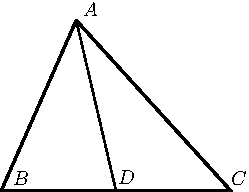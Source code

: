 import graph; size(4.05cm); real lsf=0.5; pen dps=linewidth(0.7)+fontsize(10); defaultpen(dps); pen ds=black; real xmin=-7.922654341301322,xmax=26.343474057581194,ymin=-14.372822671784714,ymax=8.051712629732851; 
pair B=(-2.52843622753421,-1.9661210101203501), C=(2.660287862851298,-1.9661210101203501), A=(-0.8331105346359746,1.8868919282847216), D=(0.065925817658544,-1.9661210101203501); 
draw(B--A,linewidth(1.2)); draw(A--C,linewidth(1.2)); draw(B--C,linewidth(1.2)); draw(A--D,linewidth(0.8)); 
dot(B,linewidth(1.pt)+ds); label("$B$",(-2.3229422041526058,-1.8890607513522557),NE*lsf); dot(C,linewidth(1.pt)+ds); label("$C$",(2.608914357005897,-1.8890607513522557),NE*lsf); dot(A,linewidth(1.pt)+ds); label("$A$",(-0.7303635229451725,1.938265434130124),NE*lsf); dot(D,linewidth(1.pt)+ds); label("$D$",(0.06592581765854405,-1.8633739984295552),NE*lsf); 
clip((xmin,ymin)--(xmin,ymax)--(xmax,ymax)--(xmax,ymin)--cycle); 